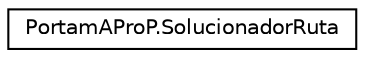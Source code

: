 digraph "Graphical Class Hierarchy"
{
  edge [fontname="Helvetica",fontsize="10",labelfontname="Helvetica",labelfontsize="10"];
  node [fontname="Helvetica",fontsize="10",shape=record];
  rankdir="LR";
  Node0 [label="PortamAProP.SolucionadorRuta",height=0.2,width=0.4,color="black", fillcolor="white", style="filled",URL="$class_portam_a_pro_p_1_1_solucionador_ruta.html",tooltip="Algoritme recursiu que s&#39;encarrega de trobar la millor solucio. "];
}
